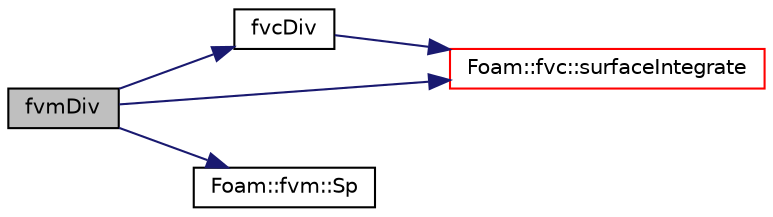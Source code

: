 digraph "fvmDiv"
{
  bgcolor="transparent";
  edge [fontname="Helvetica",fontsize="10",labelfontname="Helvetica",labelfontsize="10"];
  node [fontname="Helvetica",fontsize="10",shape=record];
  rankdir="LR";
  Node1 [label="fvmDiv",height=0.2,width=0.4,color="black", fillcolor="grey75", style="filled", fontcolor="black"];
  Node1 -> Node2 [color="midnightblue",fontsize="10",style="solid",fontname="Helvetica"];
  Node2 [label="fvcDiv",height=0.2,width=0.4,color="black",URL="$a00155.html#a2eacaefd22f61a84fdb13b7d4b96a20a"];
  Node2 -> Node3 [color="midnightblue",fontsize="10",style="solid",fontname="Helvetica"];
  Node3 [label="Foam::fvc::surfaceIntegrate",height=0.2,width=0.4,color="red",URL="$a10972.html#aba5bf4c91953aa61f90bc35f6d487fd6"];
  Node1 -> Node4 [color="midnightblue",fontsize="10",style="solid",fontname="Helvetica"];
  Node4 [label="Foam::fvm::Sp",height=0.2,width=0.4,color="black",URL="$a10973.html#a67e0938495ebeac7ad57361957720554"];
  Node1 -> Node3 [color="midnightblue",fontsize="10",style="solid",fontname="Helvetica"];
}
